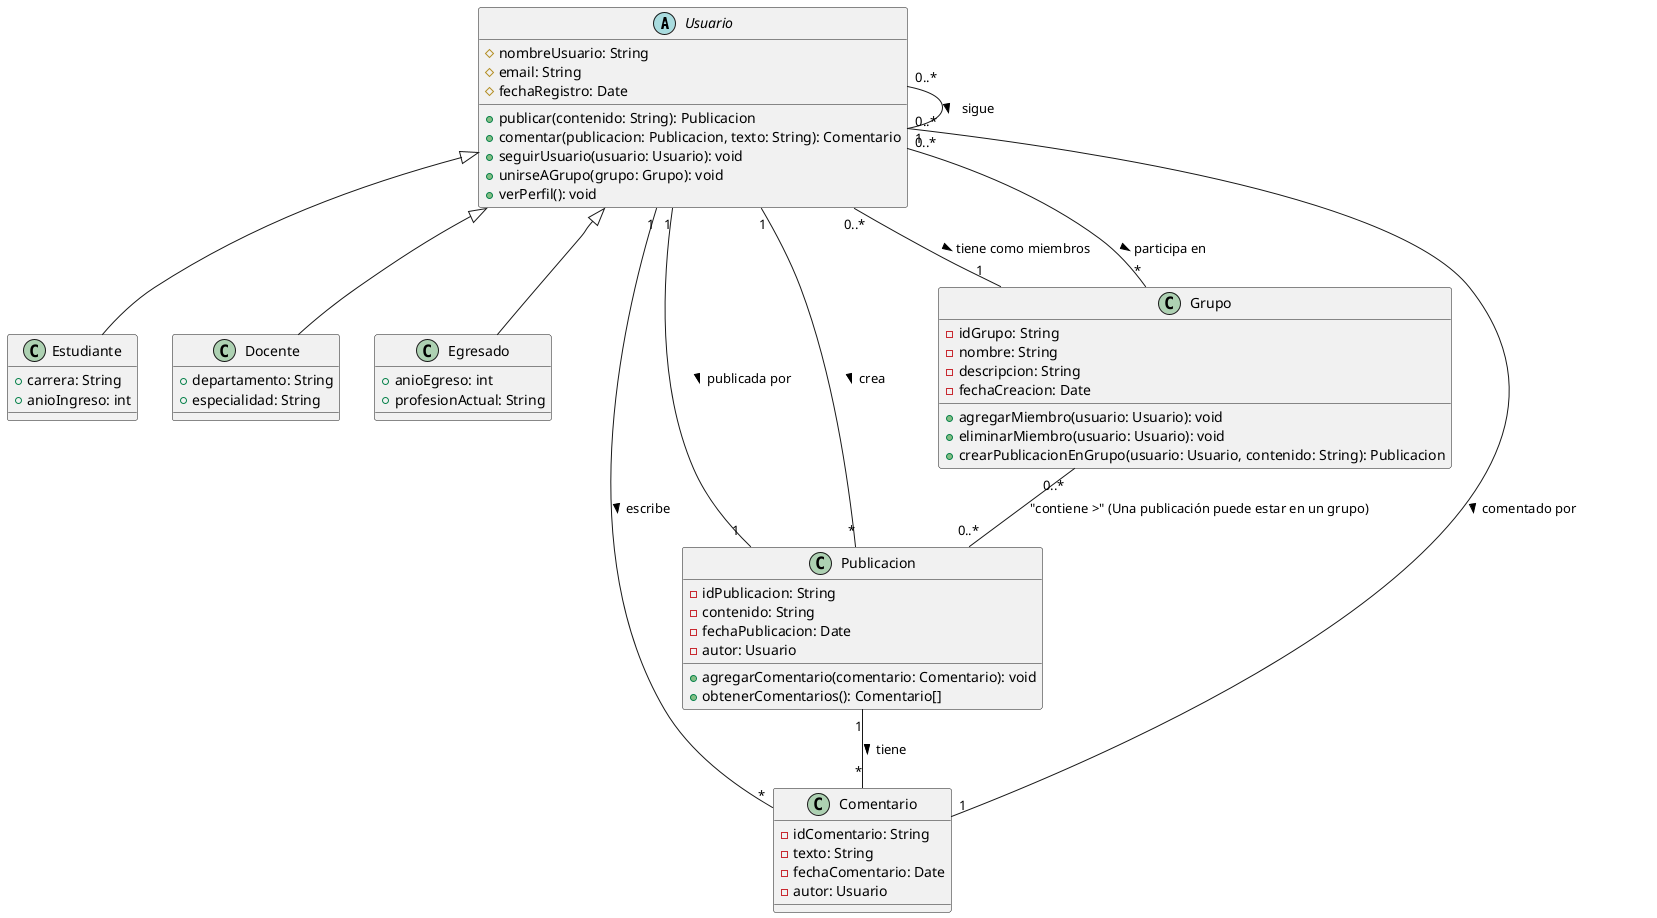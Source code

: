 @startuml
'https://plantuml.com/class-diagram

' Clases
abstract class Usuario {
  # nombreUsuario: String
  # email: String
  # fechaRegistro: Date
  + publicar(contenido: String): Publicacion
  + comentar(publicacion: Publicacion, texto: String): Comentario
  + seguirUsuario(usuario: Usuario): void
  + unirseAGrupo(grupo: Grupo): void
  + verPerfil(): void
}

class Estudiante extends Usuario {
  + carrera: String
  + anioIngreso: int
}

class Docente extends Usuario {
  + departamento: String
  + especialidad: String
}

class Egresado extends Usuario {
  + anioEgreso: int
  + profesionActual: String
}

class Publicacion {
  - idPublicacion: String
  - contenido: String
  - fechaPublicacion: Date
  - autor: Usuario
  + agregarComentario(comentario: Comentario): void
  + obtenerComentarios(): Comentario[]
}

class Comentario {
  - idComentario: String
  - texto: String
  - fechaComentario: Date
  - autor: Usuario
}

class Grupo {
  - idGrupo: String
  - nombre: String
  - descripcion: String
  - fechaCreacion: Date
  + agregarMiembro(usuario: Usuario): void
  + eliminarMiembro(usuario: Usuario): void
  + crearPublicacionEnGrupo(usuario: Usuario, contenido: String): Publicacion
}

' ' --- Relaciones ---
Usuario "1" -- "*" Publicacion : "crea >"
Usuario "1" -- "*" Comentario : "escribe >"
Usuario "0..*" -- "0..*" Usuario : "sigue >"

Publicacion "1" -- "*" Comentario : "tiene >"
Publicacion "1" -- "1" Usuario : "publicada por <"

Comentario "1" -- "1" Usuario : "comentado por <"

Usuario "0..*" -- "*" Grupo : "participa en >"
Grupo "1" -- "0..*" Usuario : "< tiene como miembros"
Grupo "0..*" -- "0..*" Publicacion : "contiene >" (Una publicación puede estar en un grupo)

@enduml
